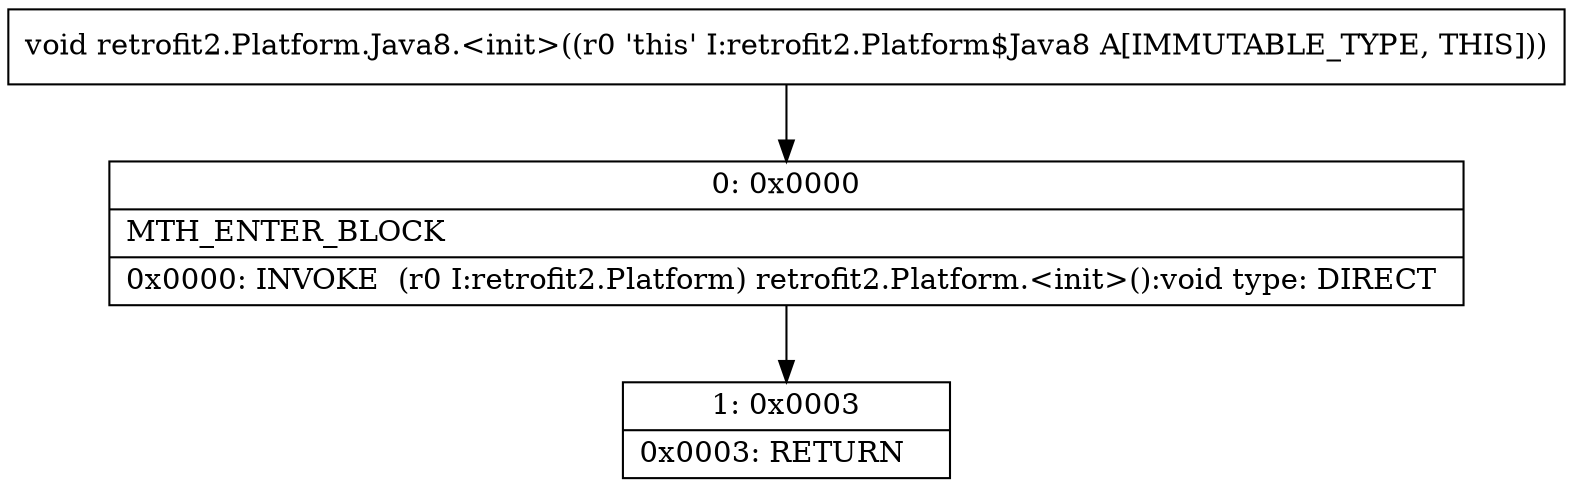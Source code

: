 digraph "CFG forretrofit2.Platform.Java8.\<init\>()V" {
Node_0 [shape=record,label="{0\:\ 0x0000|MTH_ENTER_BLOCK\l|0x0000: INVOKE  (r0 I:retrofit2.Platform) retrofit2.Platform.\<init\>():void type: DIRECT \l}"];
Node_1 [shape=record,label="{1\:\ 0x0003|0x0003: RETURN   \l}"];
MethodNode[shape=record,label="{void retrofit2.Platform.Java8.\<init\>((r0 'this' I:retrofit2.Platform$Java8 A[IMMUTABLE_TYPE, THIS])) }"];
MethodNode -> Node_0;
Node_0 -> Node_1;
}

